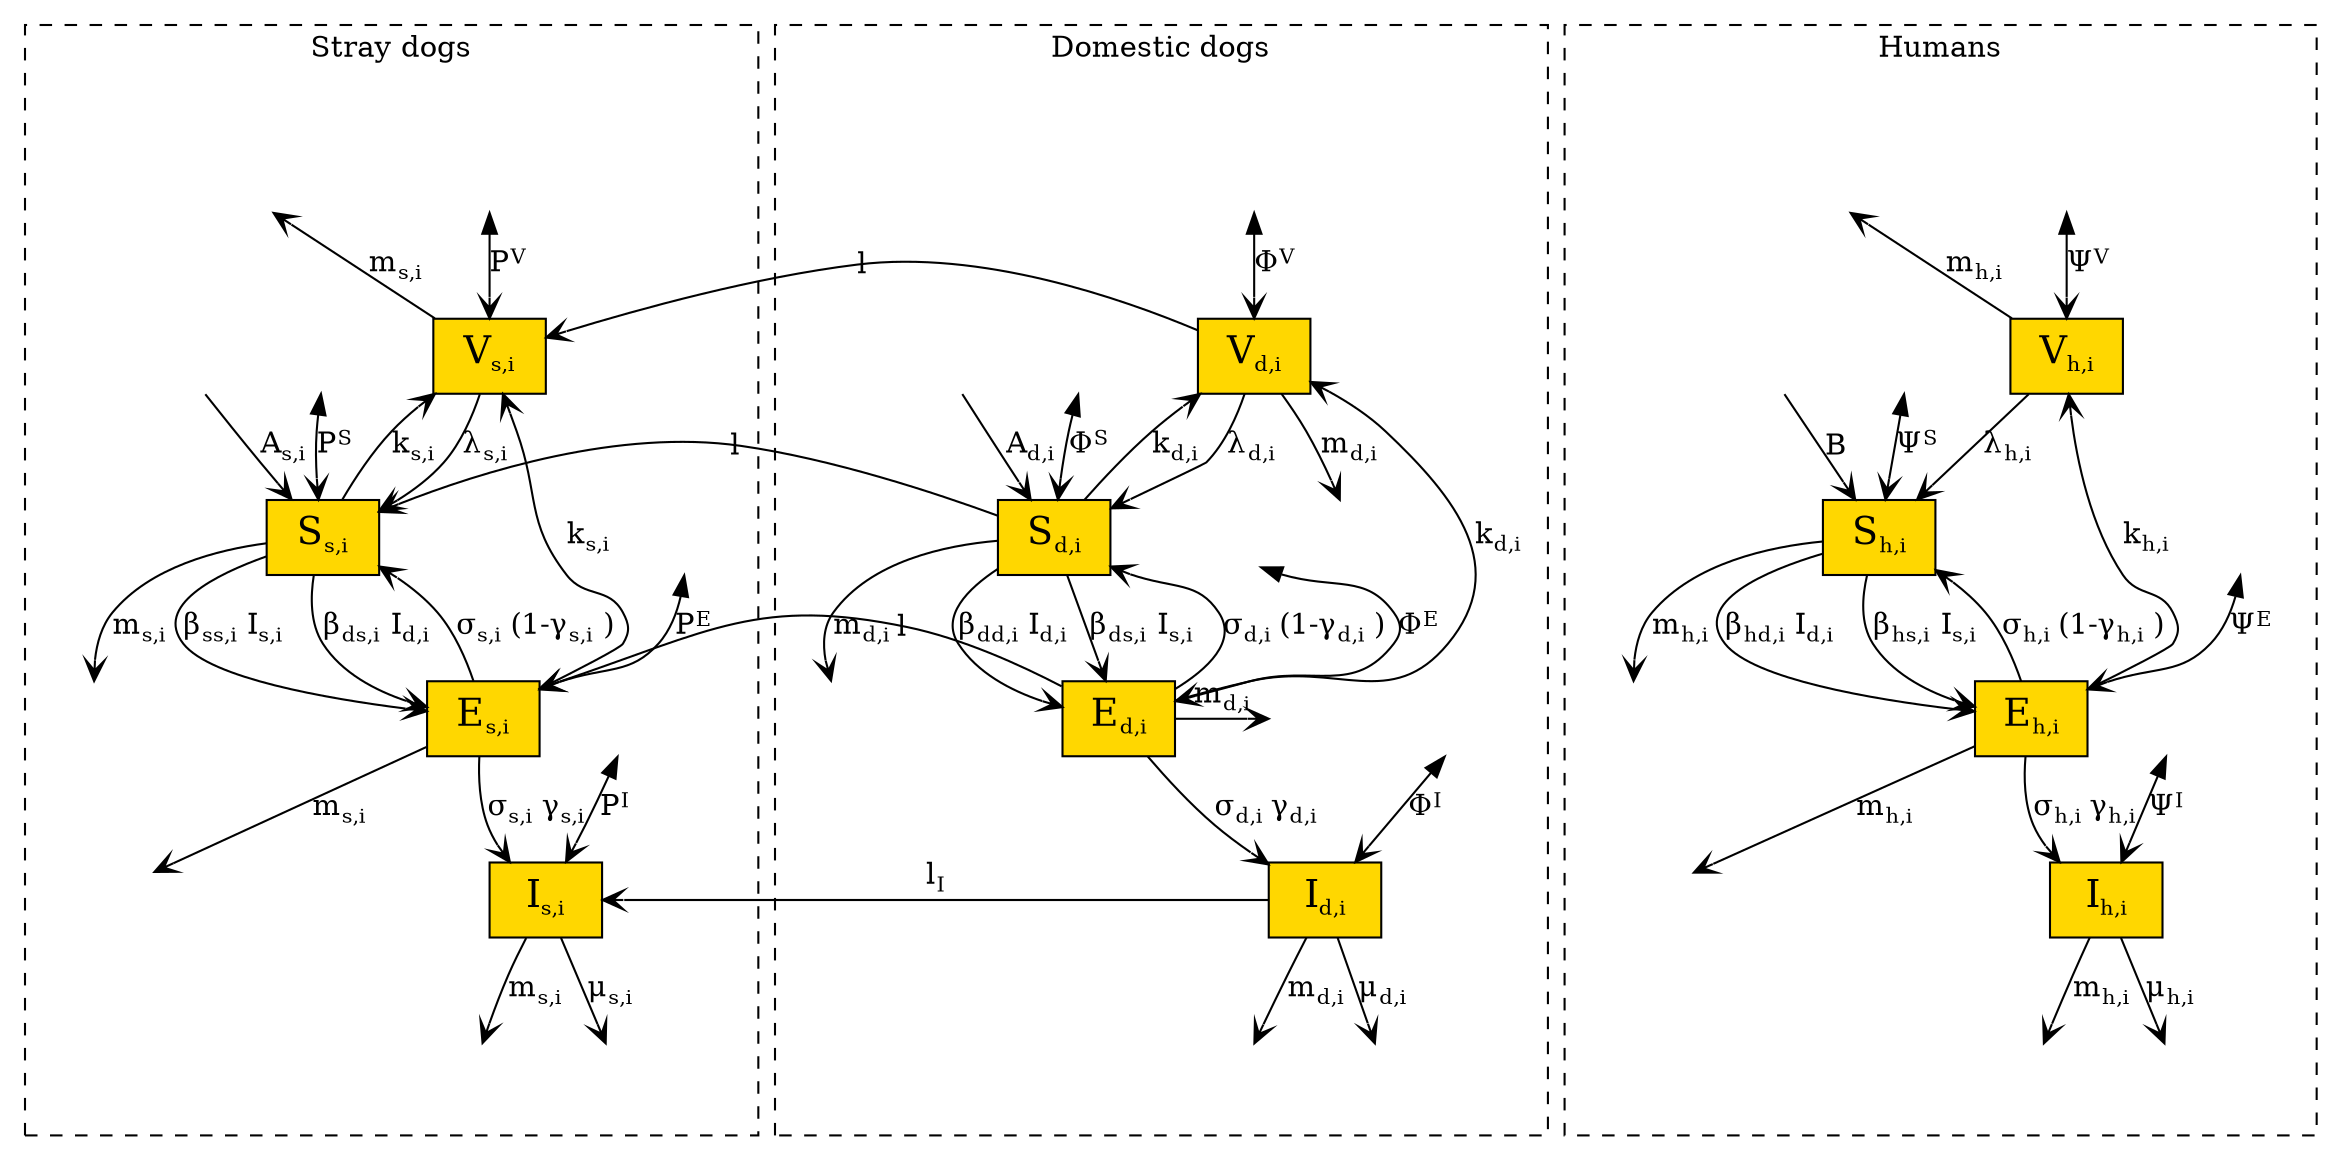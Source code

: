 digraph SEIV {
  compound = true
  rank = same
  outputorder = nodesfirst
  edge[arrowhead = vee]
  node[fontsize = 18]
  subgraph cluster_1 {
    label = "Stray dogs"
    labeljust = "c"
    style = dashed
    Vs [shape = box, label = <V<SUB><FONT POINT-SIZE="12">s,i</FONT></SUB>>, style = filled, fillcolor = Gold]
    Is [shape = box, label = <I<SUB><FONT POINT-SIZE="12">s,i</FONT></SUB>>, style = filled, fillcolor = Gold]
    Es [shape = box, label = <E<SUB><FONT POINT-SIZE="12">s,i</FONT></SUB>>, style = filled, fillcolor = Gold]
    Ss [shape = box, label = <S<SUB><FONT POINT-SIZE="12">s,i</FONT></SUB>>, style = filled, fillcolor = Gold]
    s1 [shape = box, color = white, label = " "]
    s2 [shape = box, color = white, label = " "]
    s3 [shape = box, color = white, label = " "]
    s4 [shape = box, color = white, label = " "]
    s5 [shape = box, color = white, label = " "]
    s6 [shape = box, color = white, label = " "]
    s7 [shape = box, color = white, label = " "]
    s8 [shape = box, color = white, label = " "]
    s9 [shape = box, color = white, label = " "]
    s10 [shape = box, color = white, label = " "]
    s10 -> Ss [label = <A<SUB><FONT POINT-SIZE="12">s,i</FONT></SUB>>]
    Vs -> Ss [label = <&lambda;<SUB><FONT POINT-SIZE="12">s,i</FONT></SUB>>]
    Es -> Ss [label = <&sigma;<SUB><FONT POINT-SIZE="12">s,i</FONT>&nbsp;</SUB>(1-&gamma;<SUB><FONT POINT-SIZE="12">s,i</FONT></SUB>&nbsp;)>]
    Ss -> Vs [label = <k<SUB><FONT POINT-SIZE="12">s,i</FONT></SUB>>]
    Ss -> s9 [label = <m<SUB><FONT POINT-SIZE="12">s,i</FONT></SUB>>]
    Ss -> Es [label = <&beta;<SUB><FONT POINT-SIZE="12">ss,i</FONT></SUB>&nbsp;I<SUB><FONT POINT-SIZE="12">s,i</FONT></SUB>>]
    Ss -> Es [label = <&beta;<SUB><FONT POINT-SIZE="12">ds,i</FONT></SUB>&nbsp;I<SUB><FONT POINT-SIZE="12">d,i</FONT></SUB>>]
    s8 -> Ss [dir = "both", label = <&Rho;<SUP><FONT POINT-SIZE="12">S</FONT></SUP>>]
    
    Es -> Is [label = <&sigma;<SUB><FONT POINT-SIZE="12">s,i</FONT>&nbsp;</SUB>&gamma;<SUB><FONT POINT-SIZE="12">s,i</FONT></SUB>>]
    Is -> s1 [label = <m<SUB><FONT POINT-SIZE="12">s,i</FONT></SUB>>]
    Is -> s2 [label = <&mu;<SUB><FONT POINT-SIZE="12">s,i</FONT></SUB>>]
    s3 -> Is [dir = "both", label = <&Rho;<SUP><FONT POINT-SIZE="12">I</FONT></SUP>>]
    
    s6 -> Vs [dir = "both", label = <&Rho;<SUP><FONT POINT-SIZE="12">V</FONT></SUP>>]
    Vs -> s7 [label = <m<SUB><FONT POINT-SIZE="12">s,i</FONT></SUB>>, constraint=false]
    Es -> Vs [label = <k<SUB><FONT POINT-SIZE="12">s,i</FONT></SUB>>]
    
    Es -> s4 [label = <m<SUB><FONT POINT-SIZE="12">s,i</FONT></SUB>>, constraint=false]
    s5 -> Es [dir = "both", label = <&Rho;<SUP><FONT POINT-SIZE="12">E</FONT></SUP>>]
    s9 -> s4 [style = invis]
    
  }
  subgraph cluster_2 {
    label = "Domestic dogs"
    labeljust = "c"
    style = dashed
    Vd [shape = box, label = <V<SUB><FONT POINT-SIZE="12">d,i</FONT></SUB>>, style = filled, fillcolor = Gold]
    Id [shape = box, label = <I<SUB><FONT POINT-SIZE="12">d,i</FONT></SUB>>, style = filled, fillcolor = Gold]
    Ed [shape = box, label = <E<SUB><FONT POINT-SIZE="12">d,i</FONT></SUB>>, style = filled, fillcolor = Gold]
    Sd [shape = box, label = <S<SUB><FONT POINT-SIZE="12">d,i</FONT></SUB>>, style = filled, fillcolor = Gold]
    d1 [shape = box, color = white, label = " "]
    d2 [shape = box, color = white, label = " "]
    d3 [shape = box, color = white, label = " "]
    d4 [shape = box, color = white, label = " "]
    d5 [shape = box, color = white, label = " "]
    d6 [shape = box, color = white, label = " "]
    d7 [shape = box, color = white, label = " "]
    d8 [shape = box, color = white, label = " "]
    d9 [shape = box, color = white, label = " "]
    d10 [shape = box, color = white, label = " "]
    d10 -> Sd [label = <A<SUB><FONT POINT-SIZE="12">d,i</FONT></SUB>>]
    Vd -> Sd [label = <&lambda;<SUB><FONT POINT-SIZE="12">d,i</FONT></SUB>>]
    Ed -> Sd [label = <&sigma;<SUB><FONT POINT-SIZE="12">d,i</FONT>&nbsp;</SUB>(1-&gamma;<SUB><FONT POINT-SIZE="12">d,i</FONT></SUB>&nbsp;)>]
    Sd -> Vd [label = <k<SUB><FONT POINT-SIZE="12">d,i</FONT></SUB>>]
    Sd -> d9 [label = <m<SUB><FONT POINT-SIZE="12">d,i</FONT></SUB>>]
    Sd -> Ed [label = <&beta;<SUB><FONT POINT-SIZE="12">dd,i</FONT></SUB>&nbsp;I<SUB><FONT POINT-SIZE="12">d,i</FONT></SUB>>]
    Sd -> Ed [label = <&beta;<SUB><FONT POINT-SIZE="12">ds,i</FONT></SUB>&nbsp;I<SUB><FONT POINT-SIZE="12">s,i</FONT></SUB>>]
    d8 -> Sd [dir = "both", label = <&Phi;<SUP><FONT POINT-SIZE="12">S</FONT></SUP>>]
    
    Ed -> Id [label = <&sigma;<SUB><FONT POINT-SIZE="12">d,i</FONT>&nbsp;</SUB>&gamma;<SUB><FONT POINT-SIZE="12">d,i</FONT></SUB>>]
    Id -> d1 [label = <m<SUB><FONT POINT-SIZE="12">d,i</FONT></SUB>>]
    Id -> d2 [label = <&mu;<SUB><FONT POINT-SIZE="12">d,i</FONT></SUB>>]
    d3 -> Id [dir = "both", label = <&Phi;<SUP><FONT POINT-SIZE="12">I</FONT></SUP>>]
    
    d6 -> Vd [dir = "both", label = <&Phi;<SUP><FONT POINT-SIZE="12">V</FONT></SUP>>]
    Vd -> d7 [label = <m<SUB><FONT POINT-SIZE="12">d,i</FONT></SUB>>]
    Ed -> Vd [label = <k<SUB><FONT POINT-SIZE="12">d,i</FONT></SUB>>]
    
    Ed -> d4 [label = <m<SUB><FONT POINT-SIZE="12">d,i</FONT></SUB>>, constraint=false]
    d5 -> Ed [dir = "both", label = <&Phi;<SUP><FONT POINT-SIZE="12">E</FONT></SUP>>]
    d4 -> Id [style = invis]
  }
  subgraph cluster_3 {
    label = "Humans"
    labeljust = "c"
    style = dashed
    Vh [shape = box, label = <V<SUB><FONT POINT-SIZE="12">h,i</FONT></SUB>>, style = filled, fillcolor = Gold]
    Ih [shape = box, label = <I<SUB><FONT POINT-SIZE="12">h,i</FONT></SUB>>, style = filled, fillcolor = Gold]
    Eh [shape = box, label = <E<SUB><FONT POINT-SIZE="12">h,i</FONT></SUB>>, style = filled, fillcolor = Gold]
    Sh [shape = box, label = <S<SUB><FONT POINT-SIZE="12">h,i</FONT></SUB>>, style = filled, fillcolor = Gold]
    h1 [shape = box, color = white, label = " "]
    h2 [shape = box, color = white, label = " "]
    h3 [shape = box, color = white, label = " "]
    h4 [shape = box, color = white, label = " "]
    h5 [shape = box, color = white, label = " "]
    h6 [shape = box, color = white, label = " "]
    h7 [shape = box, color = white, label = " "]
    h8 [shape = box, color = white, label = " "]
    h9 [shape = box, color = white, label = " "]
    h10 [shape = box, color = white, label = " "]
    h10 -> Sh [label = "B"]
    Vh -> Sh [label = <&lambda;<SUB><FONT POINT-SIZE="12">h,i</FONT></SUB>>]
    Eh -> Sh [label = <&sigma;<SUB><FONT POINT-SIZE="12">h,i</FONT>&nbsp;</SUB>(1-&gamma;<SUB><FONT POINT-SIZE="12">h,i</FONT></SUB>&nbsp;)>]
    Sh -> h9 [label = <m<SUB><FONT POINT-SIZE="12">h,i</FONT></SUB>>]
    Sh -> Eh [label = <&beta;<SUB><FONT POINT-SIZE="12">hd,i</FONT></SUB>&nbsp;I<SUB><FONT POINT-SIZE="12">d,i</FONT></SUB>>]
    Sh -> Eh [label = <&beta;<SUB><FONT POINT-SIZE="12">hs,i</FONT></SUB>&nbsp;I<SUB><FONT POINT-SIZE="12">s,i</FONT></SUB>>]
    h8 -> Sh [dir = "both", label = <&Psi;<SUP><FONT POINT-SIZE="12">S</FONT></SUP>>]
    
    Eh -> Ih [label = <&sigma;<SUB><FONT POINT-SIZE="12">h,i</FONT>&nbsp;</SUB>&gamma;<SUB><FONT POINT-SIZE="12">h,i</FONT></SUB>>]
    Ih -> h1 [label = <m<SUB><FONT POINT-SIZE="12">h,i</FONT></SUB>>]
    Ih -> h2 [label = <&mu;<SUB><FONT POINT-SIZE="12">h,i</FONT></SUB>>]
    h3 -> Ih [dir = "both", label = <&Psi;<SUP><FONT POINT-SIZE="12">I</FONT></SUP>>]
    
    h6 -> Vh [dir = "both", label = <&Psi;<SUP><FONT POINT-SIZE="12">V</FONT></SUP>>]
    Vh -> h7 [label = <m<SUB><FONT POINT-SIZE="12">h,i</FONT></SUB>>, constraint=false]
    Eh -> Vh [label = <k<SUB><FONT POINT-SIZE="12">h,i</FONT></SUB>>]
    
    Eh -> h4 [label = <m<SUB><FONT POINT-SIZE="12">h,i</FONT></SUB>>, constraint=false]
    h5 -> Eh [dir = "both", label = <&Psi;<SUP><FONT POINT-SIZE="12">E</FONT></SUP>>]
    h9 -> h4 [style = invis]
  }
  
  Sd -> Ss [label = "l", constraint=false]
  Ed -> Es [label = "l", constraint=false]
  Id -> Is [label = <l<SUB><FONT POINT-SIZE="12">I</FONT></SUB>>, constraint=false]
  Vd -> Vs [label = "l", constraint=false]
}